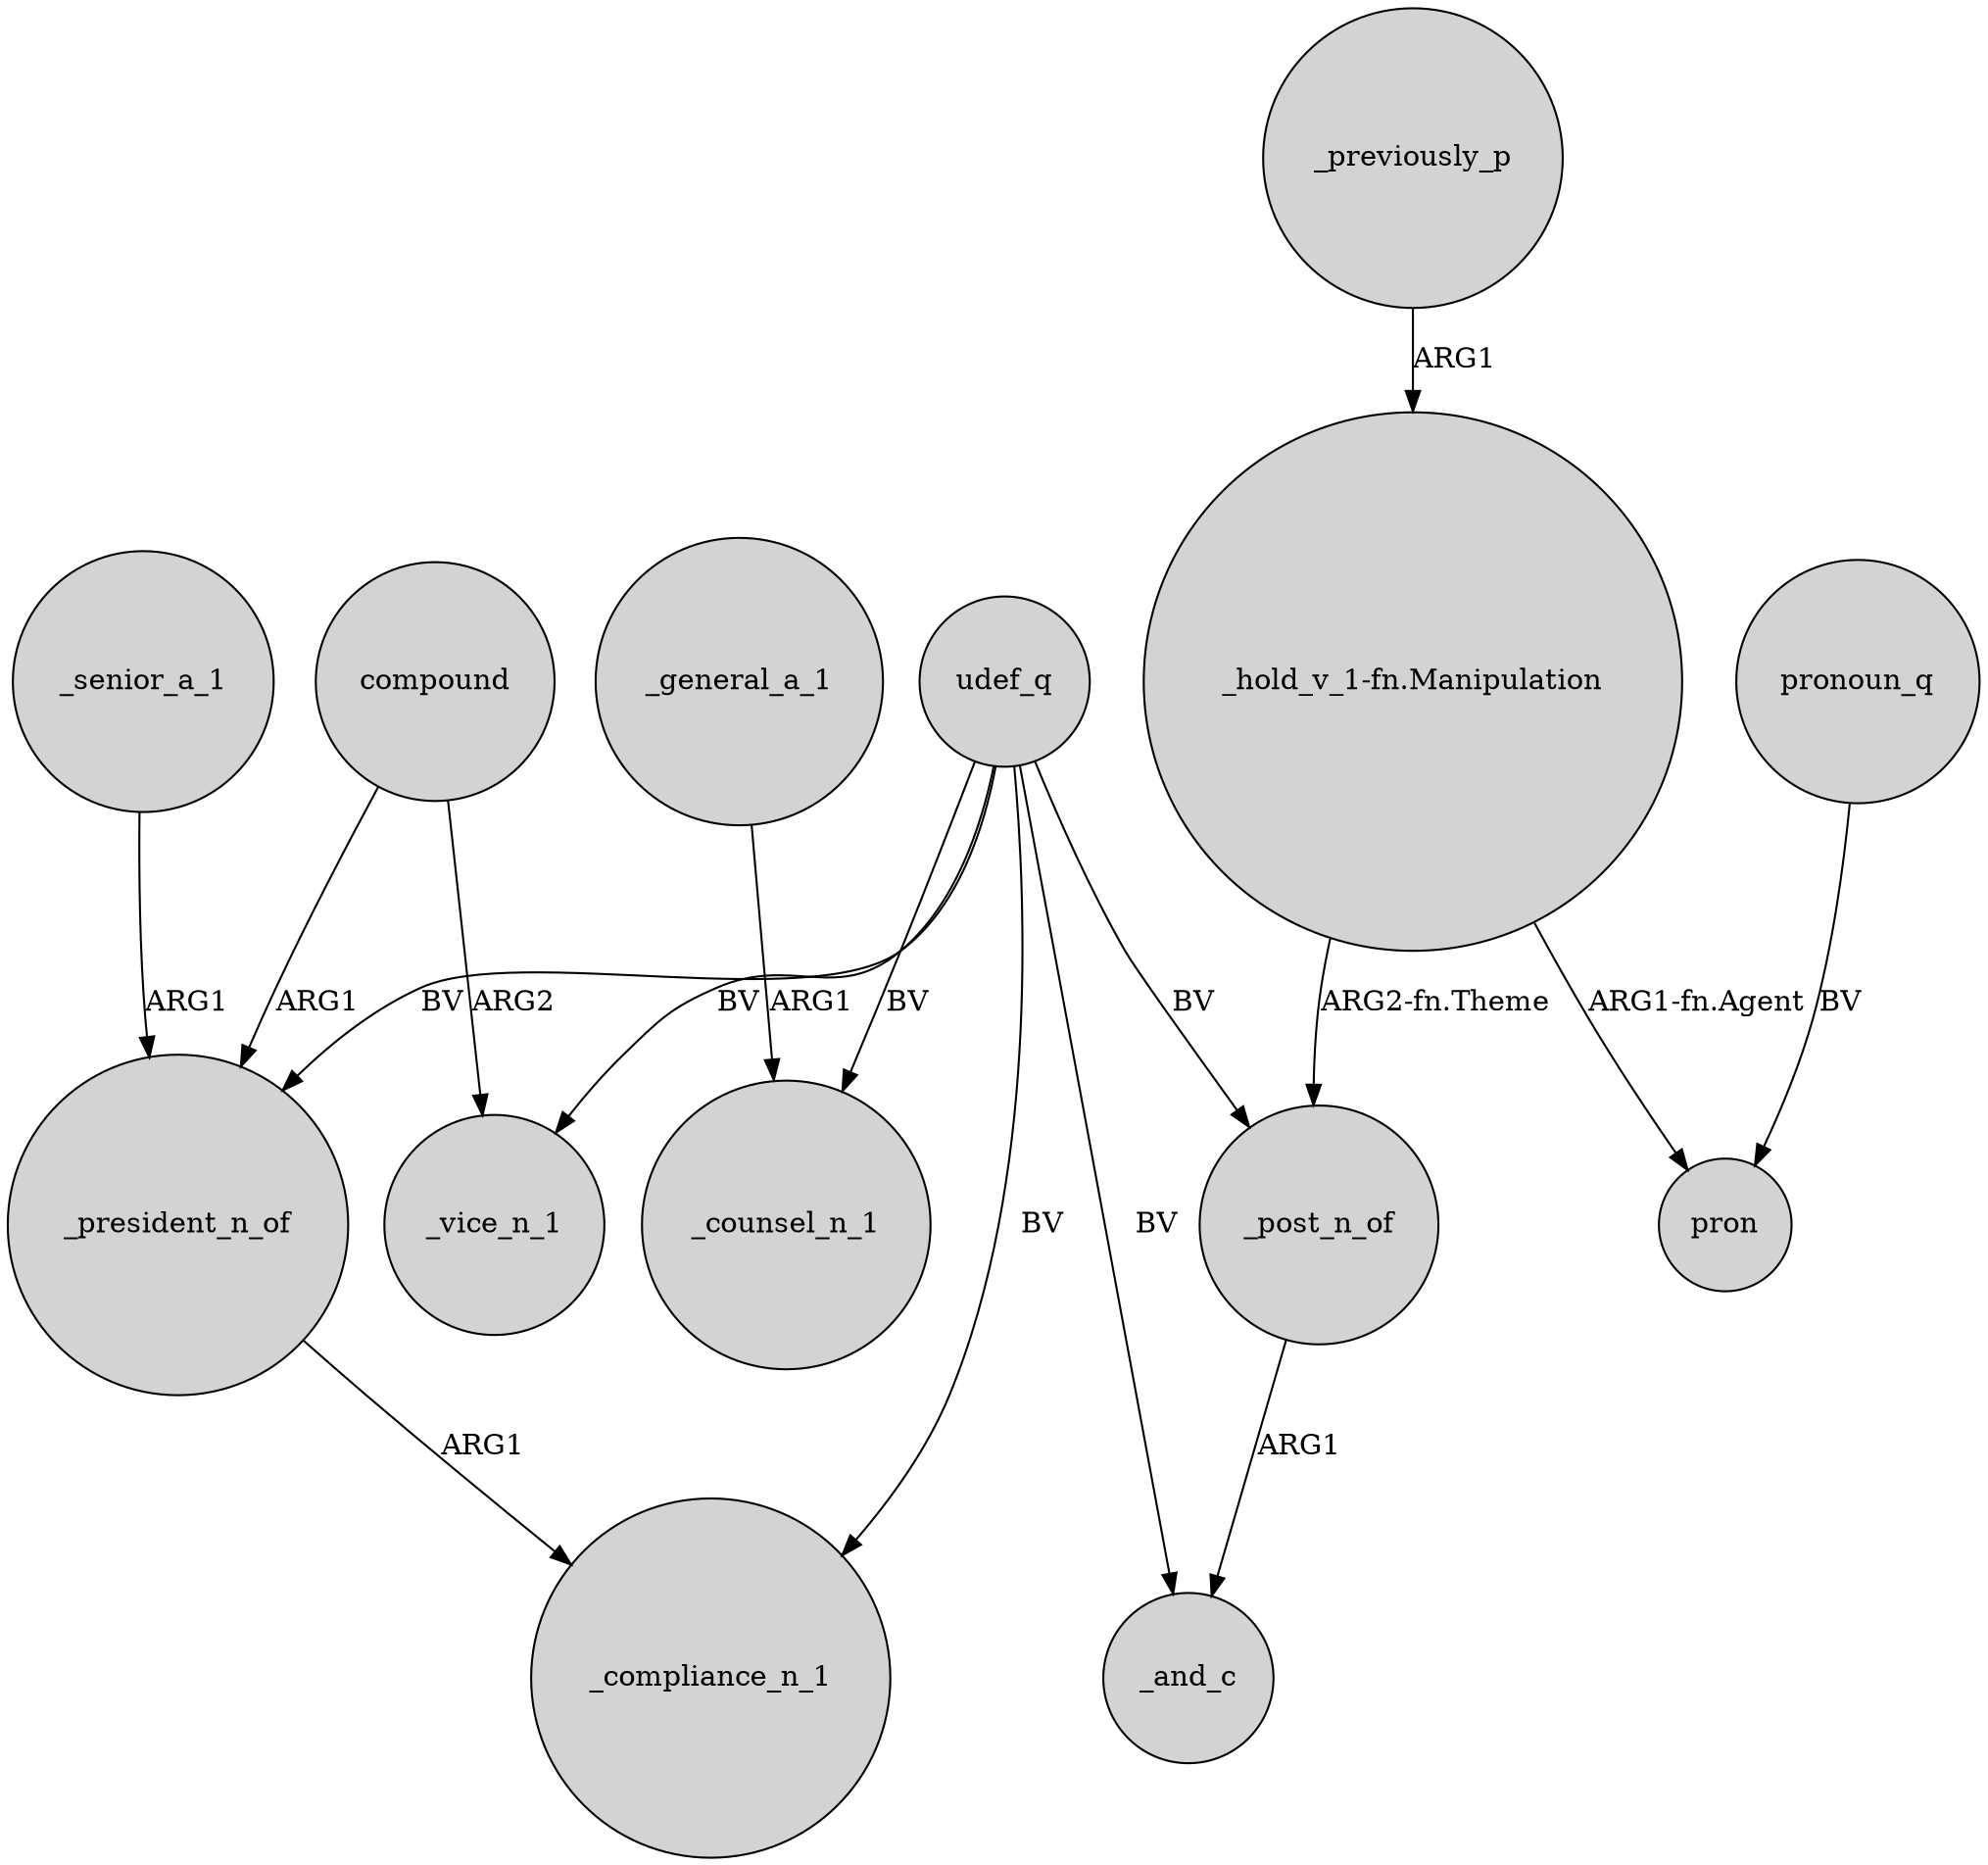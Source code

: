 digraph {
	node [shape=circle style=filled]
	_general_a_1 -> _counsel_n_1 [label=ARG1]
	compound -> _vice_n_1 [label=ARG2]
	compound -> _president_n_of [label=ARG1]
	_post_n_of -> _and_c [label=ARG1]
	udef_q -> _president_n_of [label=BV]
	_senior_a_1 -> _president_n_of [label=ARG1]
	"_hold_v_1-fn.Manipulation" -> pron [label="ARG1-fn.Agent"]
	"_hold_v_1-fn.Manipulation" -> _post_n_of [label="ARG2-fn.Theme"]
	udef_q -> _compliance_n_1 [label=BV]
	udef_q -> _and_c [label=BV]
	udef_q -> _vice_n_1 [label=BV]
	_previously_p -> "_hold_v_1-fn.Manipulation" [label=ARG1]
	_president_n_of -> _compliance_n_1 [label=ARG1]
	udef_q -> _counsel_n_1 [label=BV]
	udef_q -> _post_n_of [label=BV]
	pronoun_q -> pron [label=BV]
}
